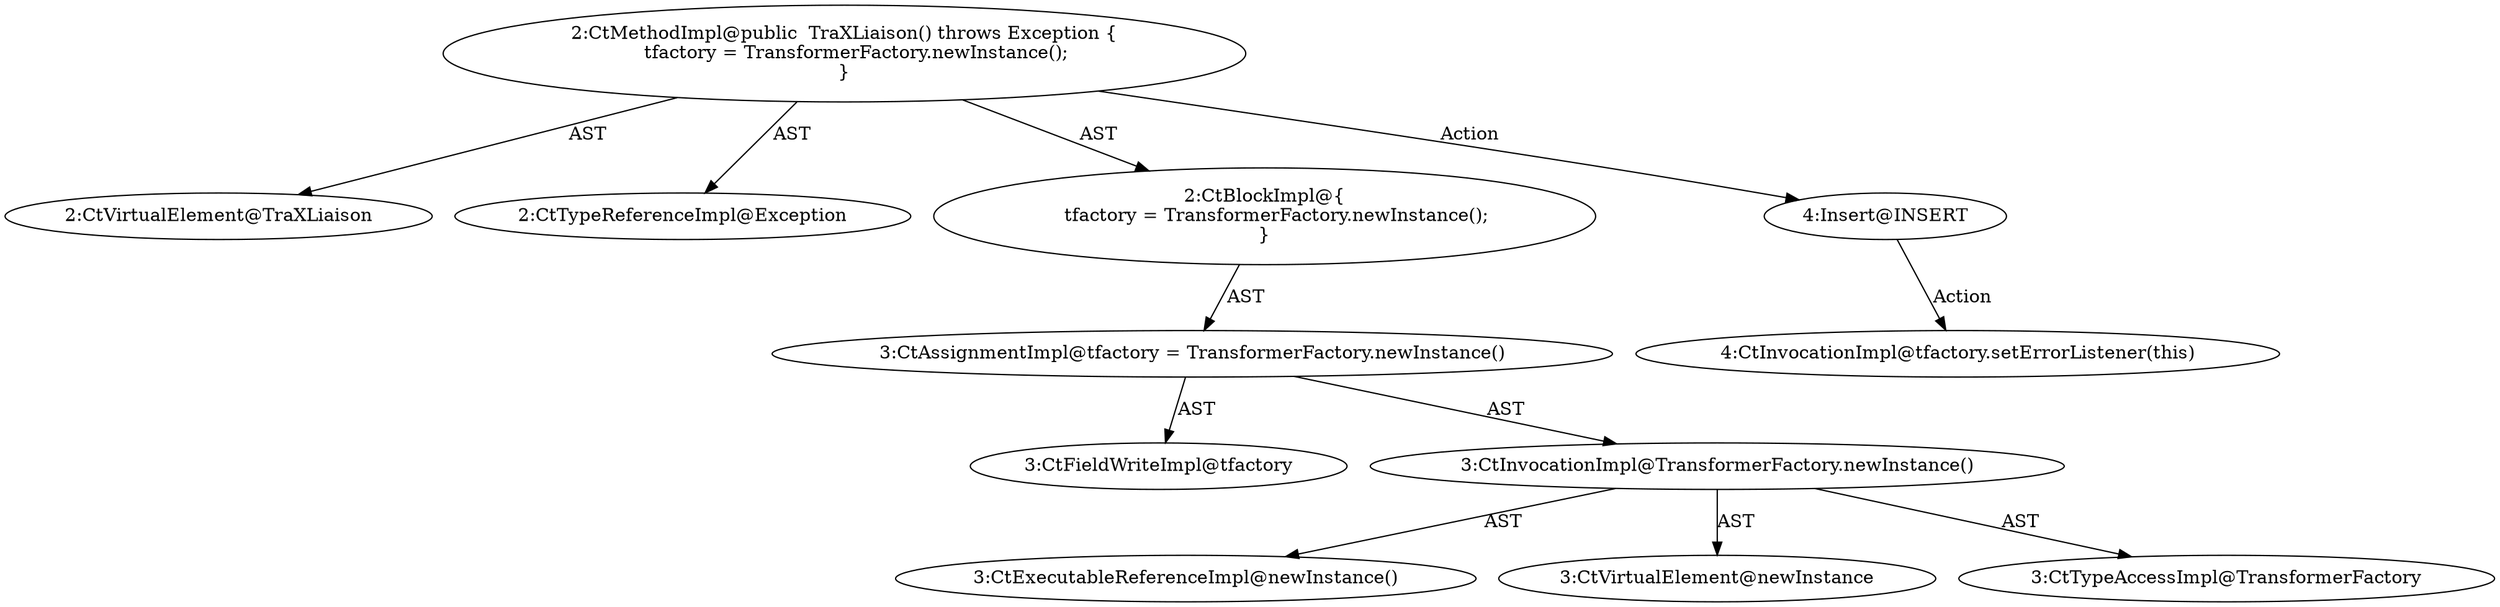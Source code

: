 digraph "TraXLiaison#?" {
0 [label="2:CtVirtualElement@TraXLiaison" shape=ellipse]
1 [label="2:CtTypeReferenceImpl@Exception" shape=ellipse]
2 [label="3:CtFieldWriteImpl@tfactory" shape=ellipse]
3 [label="3:CtExecutableReferenceImpl@newInstance()" shape=ellipse]
4 [label="3:CtVirtualElement@newInstance" shape=ellipse]
5 [label="3:CtTypeAccessImpl@TransformerFactory" shape=ellipse]
6 [label="3:CtInvocationImpl@TransformerFactory.newInstance()" shape=ellipse]
7 [label="3:CtAssignmentImpl@tfactory = TransformerFactory.newInstance()" shape=ellipse]
8 [label="2:CtBlockImpl@\{
    tfactory = TransformerFactory.newInstance();
\}" shape=ellipse]
9 [label="2:CtMethodImpl@public  TraXLiaison() throws Exception \{
    tfactory = TransformerFactory.newInstance();
\}" shape=ellipse]
10 [label="4:Insert@INSERT" shape=ellipse]
11 [label="4:CtInvocationImpl@tfactory.setErrorListener(this)" shape=ellipse]
6 -> 4 [label="AST"];
6 -> 5 [label="AST"];
6 -> 3 [label="AST"];
7 -> 2 [label="AST"];
7 -> 6 [label="AST"];
8 -> 7 [label="AST"];
9 -> 0 [label="AST"];
9 -> 1 [label="AST"];
9 -> 8 [label="AST"];
9 -> 10 [label="Action"];
10 -> 11 [label="Action"];
}